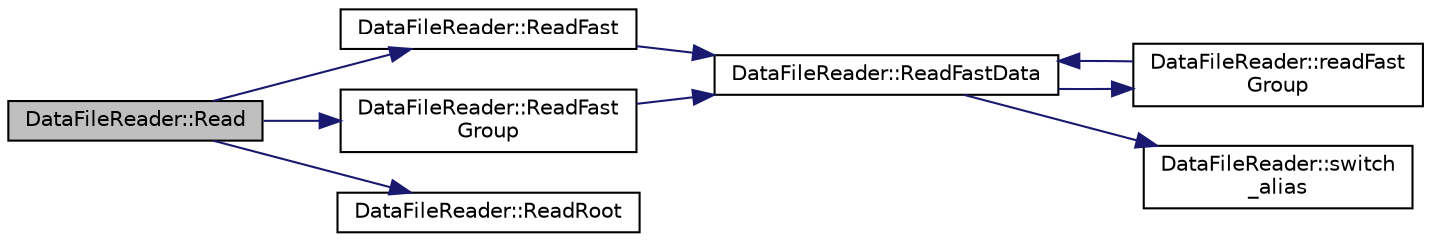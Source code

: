 digraph "DataFileReader::Read"
{
 // LATEX_PDF_SIZE
  edge [fontname="Helvetica",fontsize="10",labelfontname="Helvetica",labelfontsize="10"];
  node [fontname="Helvetica",fontsize="10",shape=record];
  rankdir="LR";
  Node1 [label="DataFileReader::Read",height=0.2,width=0.4,color="black", fillcolor="grey75", style="filled", fontcolor="black",tooltip=" "];
  Node1 -> Node2 [color="midnightblue",fontsize="10",style="solid",fontname="Helvetica"];
  Node2 [label="DataFileReader::ReadFast",height=0.2,width=0.4,color="black", fillcolor="white", style="filled",URL="$class_data_file_reader.html#a95d01d90b9d4887da8684b8ffad3c964",tooltip=" "];
  Node2 -> Node3 [color="midnightblue",fontsize="10",style="solid",fontname="Helvetica"];
  Node3 [label="DataFileReader::ReadFastData",height=0.2,width=0.4,color="black", fillcolor="white", style="filled",URL="$class_data_file_reader.html#a36d62f5aa4f75cbdd2bc011edbcf38bc",tooltip=" "];
  Node3 -> Node4 [color="midnightblue",fontsize="10",style="solid",fontname="Helvetica"];
  Node4 [label="DataFileReader::readFast\lGroup",height=0.2,width=0.4,color="black", fillcolor="white", style="filled",URL="$class_data_file_reader.html#afe2267bba9c1cd6f63740f232b00e4bf",tooltip=" "];
  Node4 -> Node3 [color="midnightblue",fontsize="10",style="solid",fontname="Helvetica"];
  Node3 -> Node5 [color="midnightblue",fontsize="10",style="solid",fontname="Helvetica"];
  Node5 [label="DataFileReader::switch\l_alias",height=0.2,width=0.4,color="black", fillcolor="white", style="filled",URL="$class_data_file_reader.html#af7fc75a8dd63587c9ad7d45546194a0d",tooltip=" "];
  Node1 -> Node6 [color="midnightblue",fontsize="10",style="solid",fontname="Helvetica"];
  Node6 [label="DataFileReader::ReadFast\lGroup",height=0.2,width=0.4,color="black", fillcolor="white", style="filled",URL="$class_data_file_reader.html#a1abd3ec4b3d81ec14e71bc969dea1035",tooltip=" "];
  Node6 -> Node3 [color="midnightblue",fontsize="10",style="solid",fontname="Helvetica"];
  Node1 -> Node7 [color="midnightblue",fontsize="10",style="solid",fontname="Helvetica"];
  Node7 [label="DataFileReader::ReadRoot",height=0.2,width=0.4,color="black", fillcolor="white", style="filled",URL="$class_data_file_reader.html#aaf456b672dccdf6bc67513301cf09dae",tooltip=" "];
}
